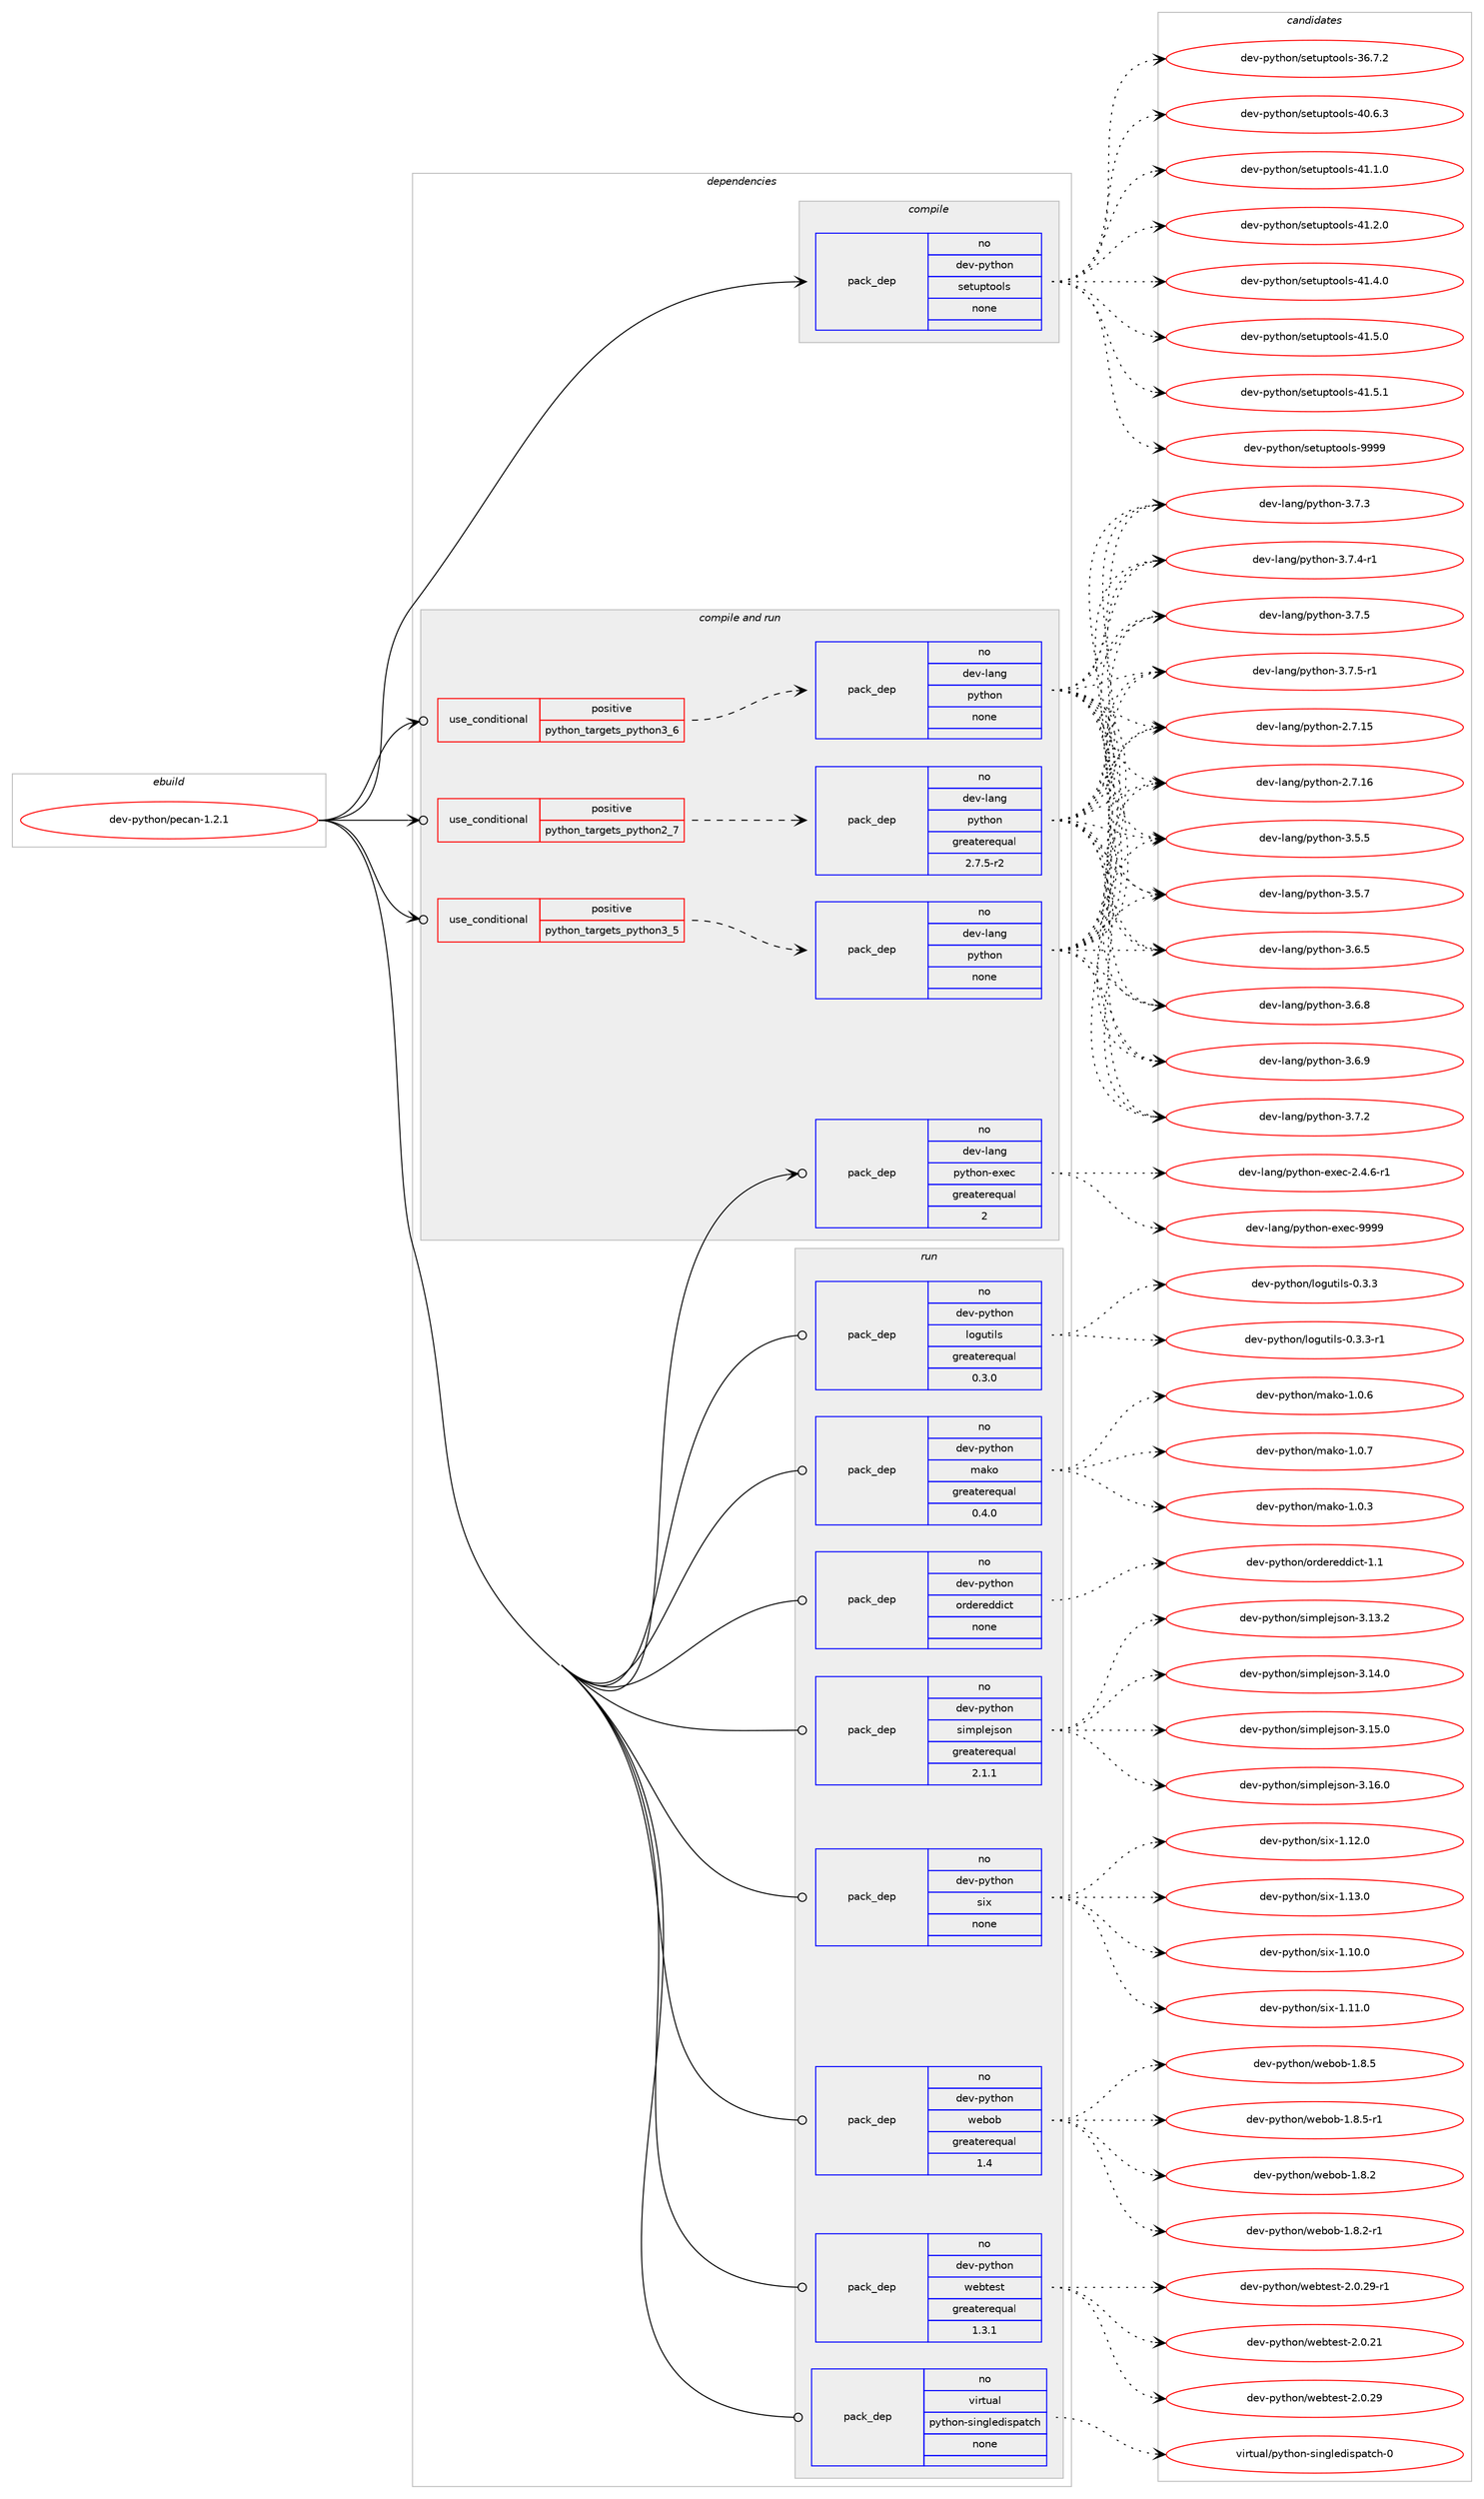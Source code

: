 digraph prolog {

# *************
# Graph options
# *************

newrank=true;
concentrate=true;
compound=true;
graph [rankdir=LR,fontname=Helvetica,fontsize=10,ranksep=1.5];#, ranksep=2.5, nodesep=0.2];
edge  [arrowhead=vee];
node  [fontname=Helvetica,fontsize=10];

# **********
# The ebuild
# **********

subgraph cluster_leftcol {
color=gray;
rank=same;
label=<<i>ebuild</i>>;
id [label="dev-python/pecan-1.2.1", color=red, width=4, href="../dev-python/pecan-1.2.1.svg"];
}

# ****************
# The dependencies
# ****************

subgraph cluster_midcol {
color=gray;
label=<<i>dependencies</i>>;
subgraph cluster_compile {
fillcolor="#eeeeee";
style=filled;
label=<<i>compile</i>>;
subgraph pack465295 {
dependency621456 [label=<<TABLE BORDER="0" CELLBORDER="1" CELLSPACING="0" CELLPADDING="4" WIDTH="220"><TR><TD ROWSPAN="6" CELLPADDING="30">pack_dep</TD></TR><TR><TD WIDTH="110">no</TD></TR><TR><TD>dev-python</TD></TR><TR><TD>setuptools</TD></TR><TR><TD>none</TD></TR><TR><TD></TD></TR></TABLE>>, shape=none, color=blue];
}
id:e -> dependency621456:w [weight=20,style="solid",arrowhead="vee"];
}
subgraph cluster_compileandrun {
fillcolor="#eeeeee";
style=filled;
label=<<i>compile and run</i>>;
subgraph cond144321 {
dependency621457 [label=<<TABLE BORDER="0" CELLBORDER="1" CELLSPACING="0" CELLPADDING="4"><TR><TD ROWSPAN="3" CELLPADDING="10">use_conditional</TD></TR><TR><TD>positive</TD></TR><TR><TD>python_targets_python2_7</TD></TR></TABLE>>, shape=none, color=red];
subgraph pack465296 {
dependency621458 [label=<<TABLE BORDER="0" CELLBORDER="1" CELLSPACING="0" CELLPADDING="4" WIDTH="220"><TR><TD ROWSPAN="6" CELLPADDING="30">pack_dep</TD></TR><TR><TD WIDTH="110">no</TD></TR><TR><TD>dev-lang</TD></TR><TR><TD>python</TD></TR><TR><TD>greaterequal</TD></TR><TR><TD>2.7.5-r2</TD></TR></TABLE>>, shape=none, color=blue];
}
dependency621457:e -> dependency621458:w [weight=20,style="dashed",arrowhead="vee"];
}
id:e -> dependency621457:w [weight=20,style="solid",arrowhead="odotvee"];
subgraph cond144322 {
dependency621459 [label=<<TABLE BORDER="0" CELLBORDER="1" CELLSPACING="0" CELLPADDING="4"><TR><TD ROWSPAN="3" CELLPADDING="10">use_conditional</TD></TR><TR><TD>positive</TD></TR><TR><TD>python_targets_python3_5</TD></TR></TABLE>>, shape=none, color=red];
subgraph pack465297 {
dependency621460 [label=<<TABLE BORDER="0" CELLBORDER="1" CELLSPACING="0" CELLPADDING="4" WIDTH="220"><TR><TD ROWSPAN="6" CELLPADDING="30">pack_dep</TD></TR><TR><TD WIDTH="110">no</TD></TR><TR><TD>dev-lang</TD></TR><TR><TD>python</TD></TR><TR><TD>none</TD></TR><TR><TD></TD></TR></TABLE>>, shape=none, color=blue];
}
dependency621459:e -> dependency621460:w [weight=20,style="dashed",arrowhead="vee"];
}
id:e -> dependency621459:w [weight=20,style="solid",arrowhead="odotvee"];
subgraph cond144323 {
dependency621461 [label=<<TABLE BORDER="0" CELLBORDER="1" CELLSPACING="0" CELLPADDING="4"><TR><TD ROWSPAN="3" CELLPADDING="10">use_conditional</TD></TR><TR><TD>positive</TD></TR><TR><TD>python_targets_python3_6</TD></TR></TABLE>>, shape=none, color=red];
subgraph pack465298 {
dependency621462 [label=<<TABLE BORDER="0" CELLBORDER="1" CELLSPACING="0" CELLPADDING="4" WIDTH="220"><TR><TD ROWSPAN="6" CELLPADDING="30">pack_dep</TD></TR><TR><TD WIDTH="110">no</TD></TR><TR><TD>dev-lang</TD></TR><TR><TD>python</TD></TR><TR><TD>none</TD></TR><TR><TD></TD></TR></TABLE>>, shape=none, color=blue];
}
dependency621461:e -> dependency621462:w [weight=20,style="dashed",arrowhead="vee"];
}
id:e -> dependency621461:w [weight=20,style="solid",arrowhead="odotvee"];
subgraph pack465299 {
dependency621463 [label=<<TABLE BORDER="0" CELLBORDER="1" CELLSPACING="0" CELLPADDING="4" WIDTH="220"><TR><TD ROWSPAN="6" CELLPADDING="30">pack_dep</TD></TR><TR><TD WIDTH="110">no</TD></TR><TR><TD>dev-lang</TD></TR><TR><TD>python-exec</TD></TR><TR><TD>greaterequal</TD></TR><TR><TD>2</TD></TR></TABLE>>, shape=none, color=blue];
}
id:e -> dependency621463:w [weight=20,style="solid",arrowhead="odotvee"];
}
subgraph cluster_run {
fillcolor="#eeeeee";
style=filled;
label=<<i>run</i>>;
subgraph pack465300 {
dependency621464 [label=<<TABLE BORDER="0" CELLBORDER="1" CELLSPACING="0" CELLPADDING="4" WIDTH="220"><TR><TD ROWSPAN="6" CELLPADDING="30">pack_dep</TD></TR><TR><TD WIDTH="110">no</TD></TR><TR><TD>dev-python</TD></TR><TR><TD>logutils</TD></TR><TR><TD>greaterequal</TD></TR><TR><TD>0.3.0</TD></TR></TABLE>>, shape=none, color=blue];
}
id:e -> dependency621464:w [weight=20,style="solid",arrowhead="odot"];
subgraph pack465301 {
dependency621465 [label=<<TABLE BORDER="0" CELLBORDER="1" CELLSPACING="0" CELLPADDING="4" WIDTH="220"><TR><TD ROWSPAN="6" CELLPADDING="30">pack_dep</TD></TR><TR><TD WIDTH="110">no</TD></TR><TR><TD>dev-python</TD></TR><TR><TD>mako</TD></TR><TR><TD>greaterequal</TD></TR><TR><TD>0.4.0</TD></TR></TABLE>>, shape=none, color=blue];
}
id:e -> dependency621465:w [weight=20,style="solid",arrowhead="odot"];
subgraph pack465302 {
dependency621466 [label=<<TABLE BORDER="0" CELLBORDER="1" CELLSPACING="0" CELLPADDING="4" WIDTH="220"><TR><TD ROWSPAN="6" CELLPADDING="30">pack_dep</TD></TR><TR><TD WIDTH="110">no</TD></TR><TR><TD>dev-python</TD></TR><TR><TD>ordereddict</TD></TR><TR><TD>none</TD></TR><TR><TD></TD></TR></TABLE>>, shape=none, color=blue];
}
id:e -> dependency621466:w [weight=20,style="solid",arrowhead="odot"];
subgraph pack465303 {
dependency621467 [label=<<TABLE BORDER="0" CELLBORDER="1" CELLSPACING="0" CELLPADDING="4" WIDTH="220"><TR><TD ROWSPAN="6" CELLPADDING="30">pack_dep</TD></TR><TR><TD WIDTH="110">no</TD></TR><TR><TD>dev-python</TD></TR><TR><TD>simplejson</TD></TR><TR><TD>greaterequal</TD></TR><TR><TD>2.1.1</TD></TR></TABLE>>, shape=none, color=blue];
}
id:e -> dependency621467:w [weight=20,style="solid",arrowhead="odot"];
subgraph pack465304 {
dependency621468 [label=<<TABLE BORDER="0" CELLBORDER="1" CELLSPACING="0" CELLPADDING="4" WIDTH="220"><TR><TD ROWSPAN="6" CELLPADDING="30">pack_dep</TD></TR><TR><TD WIDTH="110">no</TD></TR><TR><TD>dev-python</TD></TR><TR><TD>six</TD></TR><TR><TD>none</TD></TR><TR><TD></TD></TR></TABLE>>, shape=none, color=blue];
}
id:e -> dependency621468:w [weight=20,style="solid",arrowhead="odot"];
subgraph pack465305 {
dependency621469 [label=<<TABLE BORDER="0" CELLBORDER="1" CELLSPACING="0" CELLPADDING="4" WIDTH="220"><TR><TD ROWSPAN="6" CELLPADDING="30">pack_dep</TD></TR><TR><TD WIDTH="110">no</TD></TR><TR><TD>dev-python</TD></TR><TR><TD>webob</TD></TR><TR><TD>greaterequal</TD></TR><TR><TD>1.4</TD></TR></TABLE>>, shape=none, color=blue];
}
id:e -> dependency621469:w [weight=20,style="solid",arrowhead="odot"];
subgraph pack465306 {
dependency621470 [label=<<TABLE BORDER="0" CELLBORDER="1" CELLSPACING="0" CELLPADDING="4" WIDTH="220"><TR><TD ROWSPAN="6" CELLPADDING="30">pack_dep</TD></TR><TR><TD WIDTH="110">no</TD></TR><TR><TD>dev-python</TD></TR><TR><TD>webtest</TD></TR><TR><TD>greaterequal</TD></TR><TR><TD>1.3.1</TD></TR></TABLE>>, shape=none, color=blue];
}
id:e -> dependency621470:w [weight=20,style="solid",arrowhead="odot"];
subgraph pack465307 {
dependency621471 [label=<<TABLE BORDER="0" CELLBORDER="1" CELLSPACING="0" CELLPADDING="4" WIDTH="220"><TR><TD ROWSPAN="6" CELLPADDING="30">pack_dep</TD></TR><TR><TD WIDTH="110">no</TD></TR><TR><TD>virtual</TD></TR><TR><TD>python-singledispatch</TD></TR><TR><TD>none</TD></TR><TR><TD></TD></TR></TABLE>>, shape=none, color=blue];
}
id:e -> dependency621471:w [weight=20,style="solid",arrowhead="odot"];
}
}

# **************
# The candidates
# **************

subgraph cluster_choices {
rank=same;
color=gray;
label=<<i>candidates</i>>;

subgraph choice465295 {
color=black;
nodesep=1;
choice100101118451121211161041111104711510111611711211611111110811545515446554650 [label="dev-python/setuptools-36.7.2", color=red, width=4,href="../dev-python/setuptools-36.7.2.svg"];
choice100101118451121211161041111104711510111611711211611111110811545524846544651 [label="dev-python/setuptools-40.6.3", color=red, width=4,href="../dev-python/setuptools-40.6.3.svg"];
choice100101118451121211161041111104711510111611711211611111110811545524946494648 [label="dev-python/setuptools-41.1.0", color=red, width=4,href="../dev-python/setuptools-41.1.0.svg"];
choice100101118451121211161041111104711510111611711211611111110811545524946504648 [label="dev-python/setuptools-41.2.0", color=red, width=4,href="../dev-python/setuptools-41.2.0.svg"];
choice100101118451121211161041111104711510111611711211611111110811545524946524648 [label="dev-python/setuptools-41.4.0", color=red, width=4,href="../dev-python/setuptools-41.4.0.svg"];
choice100101118451121211161041111104711510111611711211611111110811545524946534648 [label="dev-python/setuptools-41.5.0", color=red, width=4,href="../dev-python/setuptools-41.5.0.svg"];
choice100101118451121211161041111104711510111611711211611111110811545524946534649 [label="dev-python/setuptools-41.5.1", color=red, width=4,href="../dev-python/setuptools-41.5.1.svg"];
choice10010111845112121116104111110471151011161171121161111111081154557575757 [label="dev-python/setuptools-9999", color=red, width=4,href="../dev-python/setuptools-9999.svg"];
dependency621456:e -> choice100101118451121211161041111104711510111611711211611111110811545515446554650:w [style=dotted,weight="100"];
dependency621456:e -> choice100101118451121211161041111104711510111611711211611111110811545524846544651:w [style=dotted,weight="100"];
dependency621456:e -> choice100101118451121211161041111104711510111611711211611111110811545524946494648:w [style=dotted,weight="100"];
dependency621456:e -> choice100101118451121211161041111104711510111611711211611111110811545524946504648:w [style=dotted,weight="100"];
dependency621456:e -> choice100101118451121211161041111104711510111611711211611111110811545524946524648:w [style=dotted,weight="100"];
dependency621456:e -> choice100101118451121211161041111104711510111611711211611111110811545524946534648:w [style=dotted,weight="100"];
dependency621456:e -> choice100101118451121211161041111104711510111611711211611111110811545524946534649:w [style=dotted,weight="100"];
dependency621456:e -> choice10010111845112121116104111110471151011161171121161111111081154557575757:w [style=dotted,weight="100"];
}
subgraph choice465296 {
color=black;
nodesep=1;
choice10010111845108971101034711212111610411111045504655464953 [label="dev-lang/python-2.7.15", color=red, width=4,href="../dev-lang/python-2.7.15.svg"];
choice10010111845108971101034711212111610411111045504655464954 [label="dev-lang/python-2.7.16", color=red, width=4,href="../dev-lang/python-2.7.16.svg"];
choice100101118451089711010347112121116104111110455146534653 [label="dev-lang/python-3.5.5", color=red, width=4,href="../dev-lang/python-3.5.5.svg"];
choice100101118451089711010347112121116104111110455146534655 [label="dev-lang/python-3.5.7", color=red, width=4,href="../dev-lang/python-3.5.7.svg"];
choice100101118451089711010347112121116104111110455146544653 [label="dev-lang/python-3.6.5", color=red, width=4,href="../dev-lang/python-3.6.5.svg"];
choice100101118451089711010347112121116104111110455146544656 [label="dev-lang/python-3.6.8", color=red, width=4,href="../dev-lang/python-3.6.8.svg"];
choice100101118451089711010347112121116104111110455146544657 [label="dev-lang/python-3.6.9", color=red, width=4,href="../dev-lang/python-3.6.9.svg"];
choice100101118451089711010347112121116104111110455146554650 [label="dev-lang/python-3.7.2", color=red, width=4,href="../dev-lang/python-3.7.2.svg"];
choice100101118451089711010347112121116104111110455146554651 [label="dev-lang/python-3.7.3", color=red, width=4,href="../dev-lang/python-3.7.3.svg"];
choice1001011184510897110103471121211161041111104551465546524511449 [label="dev-lang/python-3.7.4-r1", color=red, width=4,href="../dev-lang/python-3.7.4-r1.svg"];
choice100101118451089711010347112121116104111110455146554653 [label="dev-lang/python-3.7.5", color=red, width=4,href="../dev-lang/python-3.7.5.svg"];
choice1001011184510897110103471121211161041111104551465546534511449 [label="dev-lang/python-3.7.5-r1", color=red, width=4,href="../dev-lang/python-3.7.5-r1.svg"];
dependency621458:e -> choice10010111845108971101034711212111610411111045504655464953:w [style=dotted,weight="100"];
dependency621458:e -> choice10010111845108971101034711212111610411111045504655464954:w [style=dotted,weight="100"];
dependency621458:e -> choice100101118451089711010347112121116104111110455146534653:w [style=dotted,weight="100"];
dependency621458:e -> choice100101118451089711010347112121116104111110455146534655:w [style=dotted,weight="100"];
dependency621458:e -> choice100101118451089711010347112121116104111110455146544653:w [style=dotted,weight="100"];
dependency621458:e -> choice100101118451089711010347112121116104111110455146544656:w [style=dotted,weight="100"];
dependency621458:e -> choice100101118451089711010347112121116104111110455146544657:w [style=dotted,weight="100"];
dependency621458:e -> choice100101118451089711010347112121116104111110455146554650:w [style=dotted,weight="100"];
dependency621458:e -> choice100101118451089711010347112121116104111110455146554651:w [style=dotted,weight="100"];
dependency621458:e -> choice1001011184510897110103471121211161041111104551465546524511449:w [style=dotted,weight="100"];
dependency621458:e -> choice100101118451089711010347112121116104111110455146554653:w [style=dotted,weight="100"];
dependency621458:e -> choice1001011184510897110103471121211161041111104551465546534511449:w [style=dotted,weight="100"];
}
subgraph choice465297 {
color=black;
nodesep=1;
choice10010111845108971101034711212111610411111045504655464953 [label="dev-lang/python-2.7.15", color=red, width=4,href="../dev-lang/python-2.7.15.svg"];
choice10010111845108971101034711212111610411111045504655464954 [label="dev-lang/python-2.7.16", color=red, width=4,href="../dev-lang/python-2.7.16.svg"];
choice100101118451089711010347112121116104111110455146534653 [label="dev-lang/python-3.5.5", color=red, width=4,href="../dev-lang/python-3.5.5.svg"];
choice100101118451089711010347112121116104111110455146534655 [label="dev-lang/python-3.5.7", color=red, width=4,href="../dev-lang/python-3.5.7.svg"];
choice100101118451089711010347112121116104111110455146544653 [label="dev-lang/python-3.6.5", color=red, width=4,href="../dev-lang/python-3.6.5.svg"];
choice100101118451089711010347112121116104111110455146544656 [label="dev-lang/python-3.6.8", color=red, width=4,href="../dev-lang/python-3.6.8.svg"];
choice100101118451089711010347112121116104111110455146544657 [label="dev-lang/python-3.6.9", color=red, width=4,href="../dev-lang/python-3.6.9.svg"];
choice100101118451089711010347112121116104111110455146554650 [label="dev-lang/python-3.7.2", color=red, width=4,href="../dev-lang/python-3.7.2.svg"];
choice100101118451089711010347112121116104111110455146554651 [label="dev-lang/python-3.7.3", color=red, width=4,href="../dev-lang/python-3.7.3.svg"];
choice1001011184510897110103471121211161041111104551465546524511449 [label="dev-lang/python-3.7.4-r1", color=red, width=4,href="../dev-lang/python-3.7.4-r1.svg"];
choice100101118451089711010347112121116104111110455146554653 [label="dev-lang/python-3.7.5", color=red, width=4,href="../dev-lang/python-3.7.5.svg"];
choice1001011184510897110103471121211161041111104551465546534511449 [label="dev-lang/python-3.7.5-r1", color=red, width=4,href="../dev-lang/python-3.7.5-r1.svg"];
dependency621460:e -> choice10010111845108971101034711212111610411111045504655464953:w [style=dotted,weight="100"];
dependency621460:e -> choice10010111845108971101034711212111610411111045504655464954:w [style=dotted,weight="100"];
dependency621460:e -> choice100101118451089711010347112121116104111110455146534653:w [style=dotted,weight="100"];
dependency621460:e -> choice100101118451089711010347112121116104111110455146534655:w [style=dotted,weight="100"];
dependency621460:e -> choice100101118451089711010347112121116104111110455146544653:w [style=dotted,weight="100"];
dependency621460:e -> choice100101118451089711010347112121116104111110455146544656:w [style=dotted,weight="100"];
dependency621460:e -> choice100101118451089711010347112121116104111110455146544657:w [style=dotted,weight="100"];
dependency621460:e -> choice100101118451089711010347112121116104111110455146554650:w [style=dotted,weight="100"];
dependency621460:e -> choice100101118451089711010347112121116104111110455146554651:w [style=dotted,weight="100"];
dependency621460:e -> choice1001011184510897110103471121211161041111104551465546524511449:w [style=dotted,weight="100"];
dependency621460:e -> choice100101118451089711010347112121116104111110455146554653:w [style=dotted,weight="100"];
dependency621460:e -> choice1001011184510897110103471121211161041111104551465546534511449:w [style=dotted,weight="100"];
}
subgraph choice465298 {
color=black;
nodesep=1;
choice10010111845108971101034711212111610411111045504655464953 [label="dev-lang/python-2.7.15", color=red, width=4,href="../dev-lang/python-2.7.15.svg"];
choice10010111845108971101034711212111610411111045504655464954 [label="dev-lang/python-2.7.16", color=red, width=4,href="../dev-lang/python-2.7.16.svg"];
choice100101118451089711010347112121116104111110455146534653 [label="dev-lang/python-3.5.5", color=red, width=4,href="../dev-lang/python-3.5.5.svg"];
choice100101118451089711010347112121116104111110455146534655 [label="dev-lang/python-3.5.7", color=red, width=4,href="../dev-lang/python-3.5.7.svg"];
choice100101118451089711010347112121116104111110455146544653 [label="dev-lang/python-3.6.5", color=red, width=4,href="../dev-lang/python-3.6.5.svg"];
choice100101118451089711010347112121116104111110455146544656 [label="dev-lang/python-3.6.8", color=red, width=4,href="../dev-lang/python-3.6.8.svg"];
choice100101118451089711010347112121116104111110455146544657 [label="dev-lang/python-3.6.9", color=red, width=4,href="../dev-lang/python-3.6.9.svg"];
choice100101118451089711010347112121116104111110455146554650 [label="dev-lang/python-3.7.2", color=red, width=4,href="../dev-lang/python-3.7.2.svg"];
choice100101118451089711010347112121116104111110455146554651 [label="dev-lang/python-3.7.3", color=red, width=4,href="../dev-lang/python-3.7.3.svg"];
choice1001011184510897110103471121211161041111104551465546524511449 [label="dev-lang/python-3.7.4-r1", color=red, width=4,href="../dev-lang/python-3.7.4-r1.svg"];
choice100101118451089711010347112121116104111110455146554653 [label="dev-lang/python-3.7.5", color=red, width=4,href="../dev-lang/python-3.7.5.svg"];
choice1001011184510897110103471121211161041111104551465546534511449 [label="dev-lang/python-3.7.5-r1", color=red, width=4,href="../dev-lang/python-3.7.5-r1.svg"];
dependency621462:e -> choice10010111845108971101034711212111610411111045504655464953:w [style=dotted,weight="100"];
dependency621462:e -> choice10010111845108971101034711212111610411111045504655464954:w [style=dotted,weight="100"];
dependency621462:e -> choice100101118451089711010347112121116104111110455146534653:w [style=dotted,weight="100"];
dependency621462:e -> choice100101118451089711010347112121116104111110455146534655:w [style=dotted,weight="100"];
dependency621462:e -> choice100101118451089711010347112121116104111110455146544653:w [style=dotted,weight="100"];
dependency621462:e -> choice100101118451089711010347112121116104111110455146544656:w [style=dotted,weight="100"];
dependency621462:e -> choice100101118451089711010347112121116104111110455146544657:w [style=dotted,weight="100"];
dependency621462:e -> choice100101118451089711010347112121116104111110455146554650:w [style=dotted,weight="100"];
dependency621462:e -> choice100101118451089711010347112121116104111110455146554651:w [style=dotted,weight="100"];
dependency621462:e -> choice1001011184510897110103471121211161041111104551465546524511449:w [style=dotted,weight="100"];
dependency621462:e -> choice100101118451089711010347112121116104111110455146554653:w [style=dotted,weight="100"];
dependency621462:e -> choice1001011184510897110103471121211161041111104551465546534511449:w [style=dotted,weight="100"];
}
subgraph choice465299 {
color=black;
nodesep=1;
choice10010111845108971101034711212111610411111045101120101994550465246544511449 [label="dev-lang/python-exec-2.4.6-r1", color=red, width=4,href="../dev-lang/python-exec-2.4.6-r1.svg"];
choice10010111845108971101034711212111610411111045101120101994557575757 [label="dev-lang/python-exec-9999", color=red, width=4,href="../dev-lang/python-exec-9999.svg"];
dependency621463:e -> choice10010111845108971101034711212111610411111045101120101994550465246544511449:w [style=dotted,weight="100"];
dependency621463:e -> choice10010111845108971101034711212111610411111045101120101994557575757:w [style=dotted,weight="100"];
}
subgraph choice465300 {
color=black;
nodesep=1;
choice1001011184511212111610411111047108111103117116105108115454846514651 [label="dev-python/logutils-0.3.3", color=red, width=4,href="../dev-python/logutils-0.3.3.svg"];
choice10010111845112121116104111110471081111031171161051081154548465146514511449 [label="dev-python/logutils-0.3.3-r1", color=red, width=4,href="../dev-python/logutils-0.3.3-r1.svg"];
dependency621464:e -> choice1001011184511212111610411111047108111103117116105108115454846514651:w [style=dotted,weight="100"];
dependency621464:e -> choice10010111845112121116104111110471081111031171161051081154548465146514511449:w [style=dotted,weight="100"];
}
subgraph choice465301 {
color=black;
nodesep=1;
choice100101118451121211161041111104710997107111454946484651 [label="dev-python/mako-1.0.3", color=red, width=4,href="../dev-python/mako-1.0.3.svg"];
choice100101118451121211161041111104710997107111454946484654 [label="dev-python/mako-1.0.6", color=red, width=4,href="../dev-python/mako-1.0.6.svg"];
choice100101118451121211161041111104710997107111454946484655 [label="dev-python/mako-1.0.7", color=red, width=4,href="../dev-python/mako-1.0.7.svg"];
dependency621465:e -> choice100101118451121211161041111104710997107111454946484651:w [style=dotted,weight="100"];
dependency621465:e -> choice100101118451121211161041111104710997107111454946484654:w [style=dotted,weight="100"];
dependency621465:e -> choice100101118451121211161041111104710997107111454946484655:w [style=dotted,weight="100"];
}
subgraph choice465302 {
color=black;
nodesep=1;
choice10010111845112121116104111110471111141001011141011001001059911645494649 [label="dev-python/ordereddict-1.1", color=red, width=4,href="../dev-python/ordereddict-1.1.svg"];
dependency621466:e -> choice10010111845112121116104111110471111141001011141011001001059911645494649:w [style=dotted,weight="100"];
}
subgraph choice465303 {
color=black;
nodesep=1;
choice100101118451121211161041111104711510510911210810110611511111045514649514650 [label="dev-python/simplejson-3.13.2", color=red, width=4,href="../dev-python/simplejson-3.13.2.svg"];
choice100101118451121211161041111104711510510911210810110611511111045514649524648 [label="dev-python/simplejson-3.14.0", color=red, width=4,href="../dev-python/simplejson-3.14.0.svg"];
choice100101118451121211161041111104711510510911210810110611511111045514649534648 [label="dev-python/simplejson-3.15.0", color=red, width=4,href="../dev-python/simplejson-3.15.0.svg"];
choice100101118451121211161041111104711510510911210810110611511111045514649544648 [label="dev-python/simplejson-3.16.0", color=red, width=4,href="../dev-python/simplejson-3.16.0.svg"];
dependency621467:e -> choice100101118451121211161041111104711510510911210810110611511111045514649514650:w [style=dotted,weight="100"];
dependency621467:e -> choice100101118451121211161041111104711510510911210810110611511111045514649524648:w [style=dotted,weight="100"];
dependency621467:e -> choice100101118451121211161041111104711510510911210810110611511111045514649534648:w [style=dotted,weight="100"];
dependency621467:e -> choice100101118451121211161041111104711510510911210810110611511111045514649544648:w [style=dotted,weight="100"];
}
subgraph choice465304 {
color=black;
nodesep=1;
choice100101118451121211161041111104711510512045494649484648 [label="dev-python/six-1.10.0", color=red, width=4,href="../dev-python/six-1.10.0.svg"];
choice100101118451121211161041111104711510512045494649494648 [label="dev-python/six-1.11.0", color=red, width=4,href="../dev-python/six-1.11.0.svg"];
choice100101118451121211161041111104711510512045494649504648 [label="dev-python/six-1.12.0", color=red, width=4,href="../dev-python/six-1.12.0.svg"];
choice100101118451121211161041111104711510512045494649514648 [label="dev-python/six-1.13.0", color=red, width=4,href="../dev-python/six-1.13.0.svg"];
dependency621468:e -> choice100101118451121211161041111104711510512045494649484648:w [style=dotted,weight="100"];
dependency621468:e -> choice100101118451121211161041111104711510512045494649494648:w [style=dotted,weight="100"];
dependency621468:e -> choice100101118451121211161041111104711510512045494649504648:w [style=dotted,weight="100"];
dependency621468:e -> choice100101118451121211161041111104711510512045494649514648:w [style=dotted,weight="100"];
}
subgraph choice465305 {
color=black;
nodesep=1;
choice10010111845112121116104111110471191019811198454946564650 [label="dev-python/webob-1.8.2", color=red, width=4,href="../dev-python/webob-1.8.2.svg"];
choice100101118451121211161041111104711910198111984549465646504511449 [label="dev-python/webob-1.8.2-r1", color=red, width=4,href="../dev-python/webob-1.8.2-r1.svg"];
choice10010111845112121116104111110471191019811198454946564653 [label="dev-python/webob-1.8.5", color=red, width=4,href="../dev-python/webob-1.8.5.svg"];
choice100101118451121211161041111104711910198111984549465646534511449 [label="dev-python/webob-1.8.5-r1", color=red, width=4,href="../dev-python/webob-1.8.5-r1.svg"];
dependency621469:e -> choice10010111845112121116104111110471191019811198454946564650:w [style=dotted,weight="100"];
dependency621469:e -> choice100101118451121211161041111104711910198111984549465646504511449:w [style=dotted,weight="100"];
dependency621469:e -> choice10010111845112121116104111110471191019811198454946564653:w [style=dotted,weight="100"];
dependency621469:e -> choice100101118451121211161041111104711910198111984549465646534511449:w [style=dotted,weight="100"];
}
subgraph choice465306 {
color=black;
nodesep=1;
choice10010111845112121116104111110471191019811610111511645504648465049 [label="dev-python/webtest-2.0.21", color=red, width=4,href="../dev-python/webtest-2.0.21.svg"];
choice10010111845112121116104111110471191019811610111511645504648465057 [label="dev-python/webtest-2.0.29", color=red, width=4,href="../dev-python/webtest-2.0.29.svg"];
choice100101118451121211161041111104711910198116101115116455046484650574511449 [label="dev-python/webtest-2.0.29-r1", color=red, width=4,href="../dev-python/webtest-2.0.29-r1.svg"];
dependency621470:e -> choice10010111845112121116104111110471191019811610111511645504648465049:w [style=dotted,weight="100"];
dependency621470:e -> choice10010111845112121116104111110471191019811610111511645504648465057:w [style=dotted,weight="100"];
dependency621470:e -> choice100101118451121211161041111104711910198116101115116455046484650574511449:w [style=dotted,weight="100"];
}
subgraph choice465307 {
color=black;
nodesep=1;
choice11810511411611797108471121211161041111104511510511010310810110010511511297116991044548 [label="virtual/python-singledispatch-0", color=red, width=4,href="../virtual/python-singledispatch-0.svg"];
dependency621471:e -> choice11810511411611797108471121211161041111104511510511010310810110010511511297116991044548:w [style=dotted,weight="100"];
}
}

}

